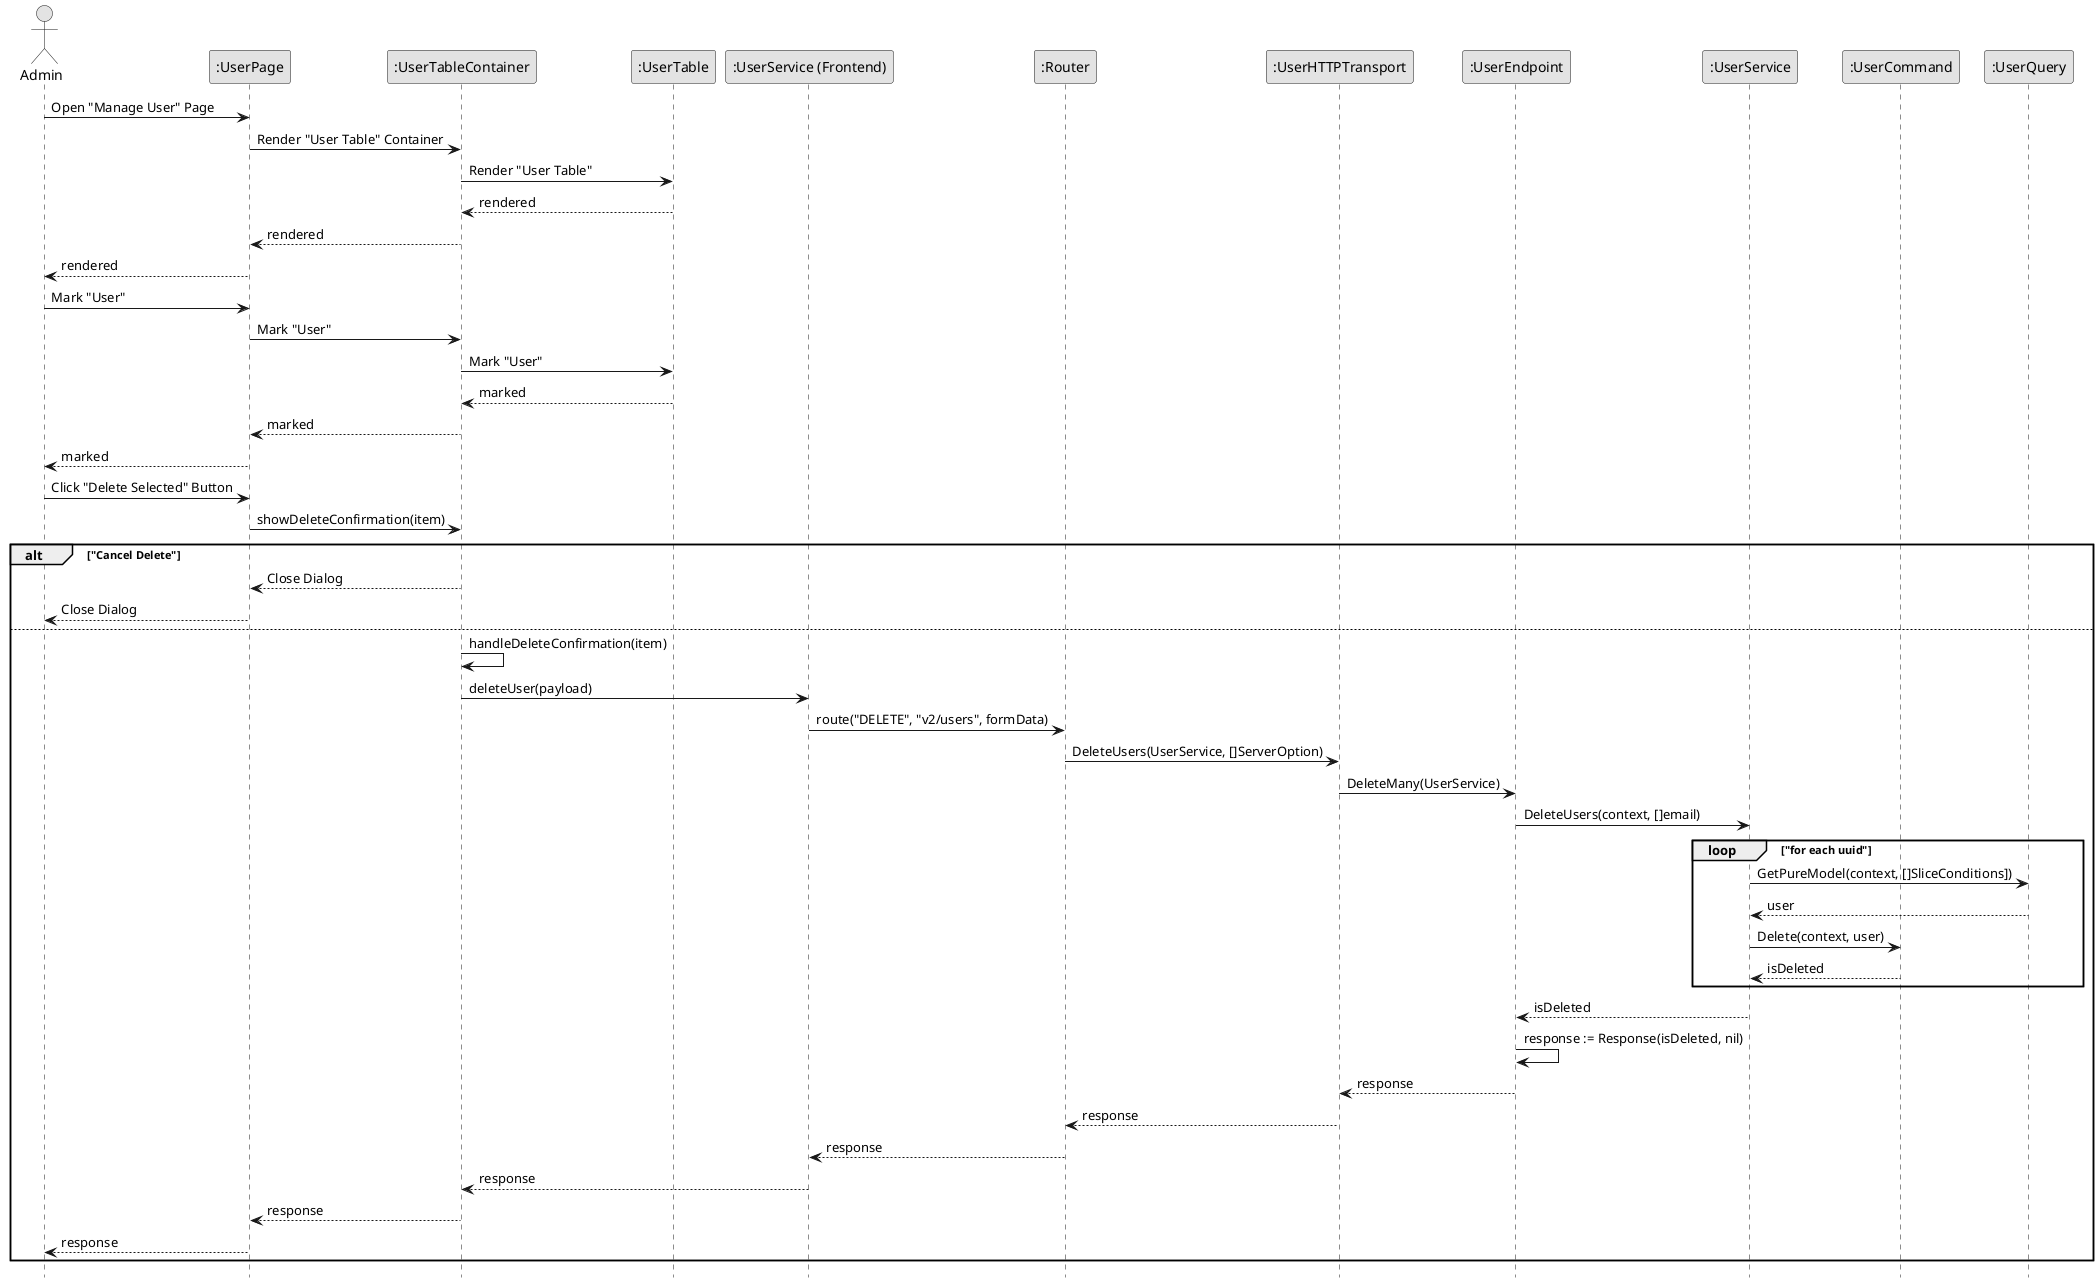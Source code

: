 @startuml DeleteUser

skinparam Monochrome true
skinparam Shadowing false
hide footbox

actor Admin
participant ":UserPage" as UserPage
participant ":UserTableContainer" as UserTableContainer
participant ":UserTable" as UserTable
participant ":UserService (Frontend)" as FEUserService
participant ":Router" as Router
participant ":UserHTTPTransport" as UserHTTPTransport
participant ":UserEndpoint" as UserEndpoint
participant ":UserService" as UserService
participant ":UserCommand" as UserCommand
participant ":UserQuery" as UserQuery

Admin->UserPage: Open "Manage User" Page
UserPage->UserTableContainer: Render "User Table" Container
UserTableContainer->UserTable: Render "User Table"
UserTable-->UserTableContainer: rendered
UserTableContainer-->UserPage: rendered
UserPage-->Admin: rendered

Admin->UserPage: Mark "User"
UserPage->UserTableContainer: Mark "User"
UserTableContainer->UserTable: Mark "User"
UserTable-->UserTableContainer: marked
UserTableContainer-->UserPage: marked
UserPage-->Admin: marked

Admin->UserPage: Click "Delete Selected" Button
UserPage->UserTableContainer: showDeleteConfirmation(item)

alt "Cancel Delete"
    UserTableContainer-->UserPage: Close Dialog
    UserPage-->Admin: Close Dialog
else
    UserTableContainer->UserTableContainer: handleDeleteConfirmation(item)
    UserTableContainer->FEUserService: deleteUser(payload)
    FEUserService->Router: route("DELETE", "v2/users", formData)
    Router->UserHTTPTransport: DeleteUsers(UserService, []ServerOption)
    UserHTTPTransport->UserEndpoint: DeleteMany(UserService)
    UserEndpoint->UserService: DeleteUsers(context, []email)

    loop "for each uuid"
        UserService->UserQuery: GetPureModel(context, []SliceConditions])
        UserQuery-->UserService: user

        UserService->UserCommand: Delete(context, user)
        UserCommand-->UserService: isDeleted
    end

    UserService-->UserEndpoint: isDeleted
    UserEndpoint->UserEndpoint: response := Response(isDeleted, nil)
    UserEndpoint-->UserHTTPTransport: response
    UserHTTPTransport-->Router: response
    Router-->FEUserService: response
    FEUserService-->UserTableContainer: response
    UserTableContainer-->UserPage: response
    UserPage-->Admin: response
end

@enduml